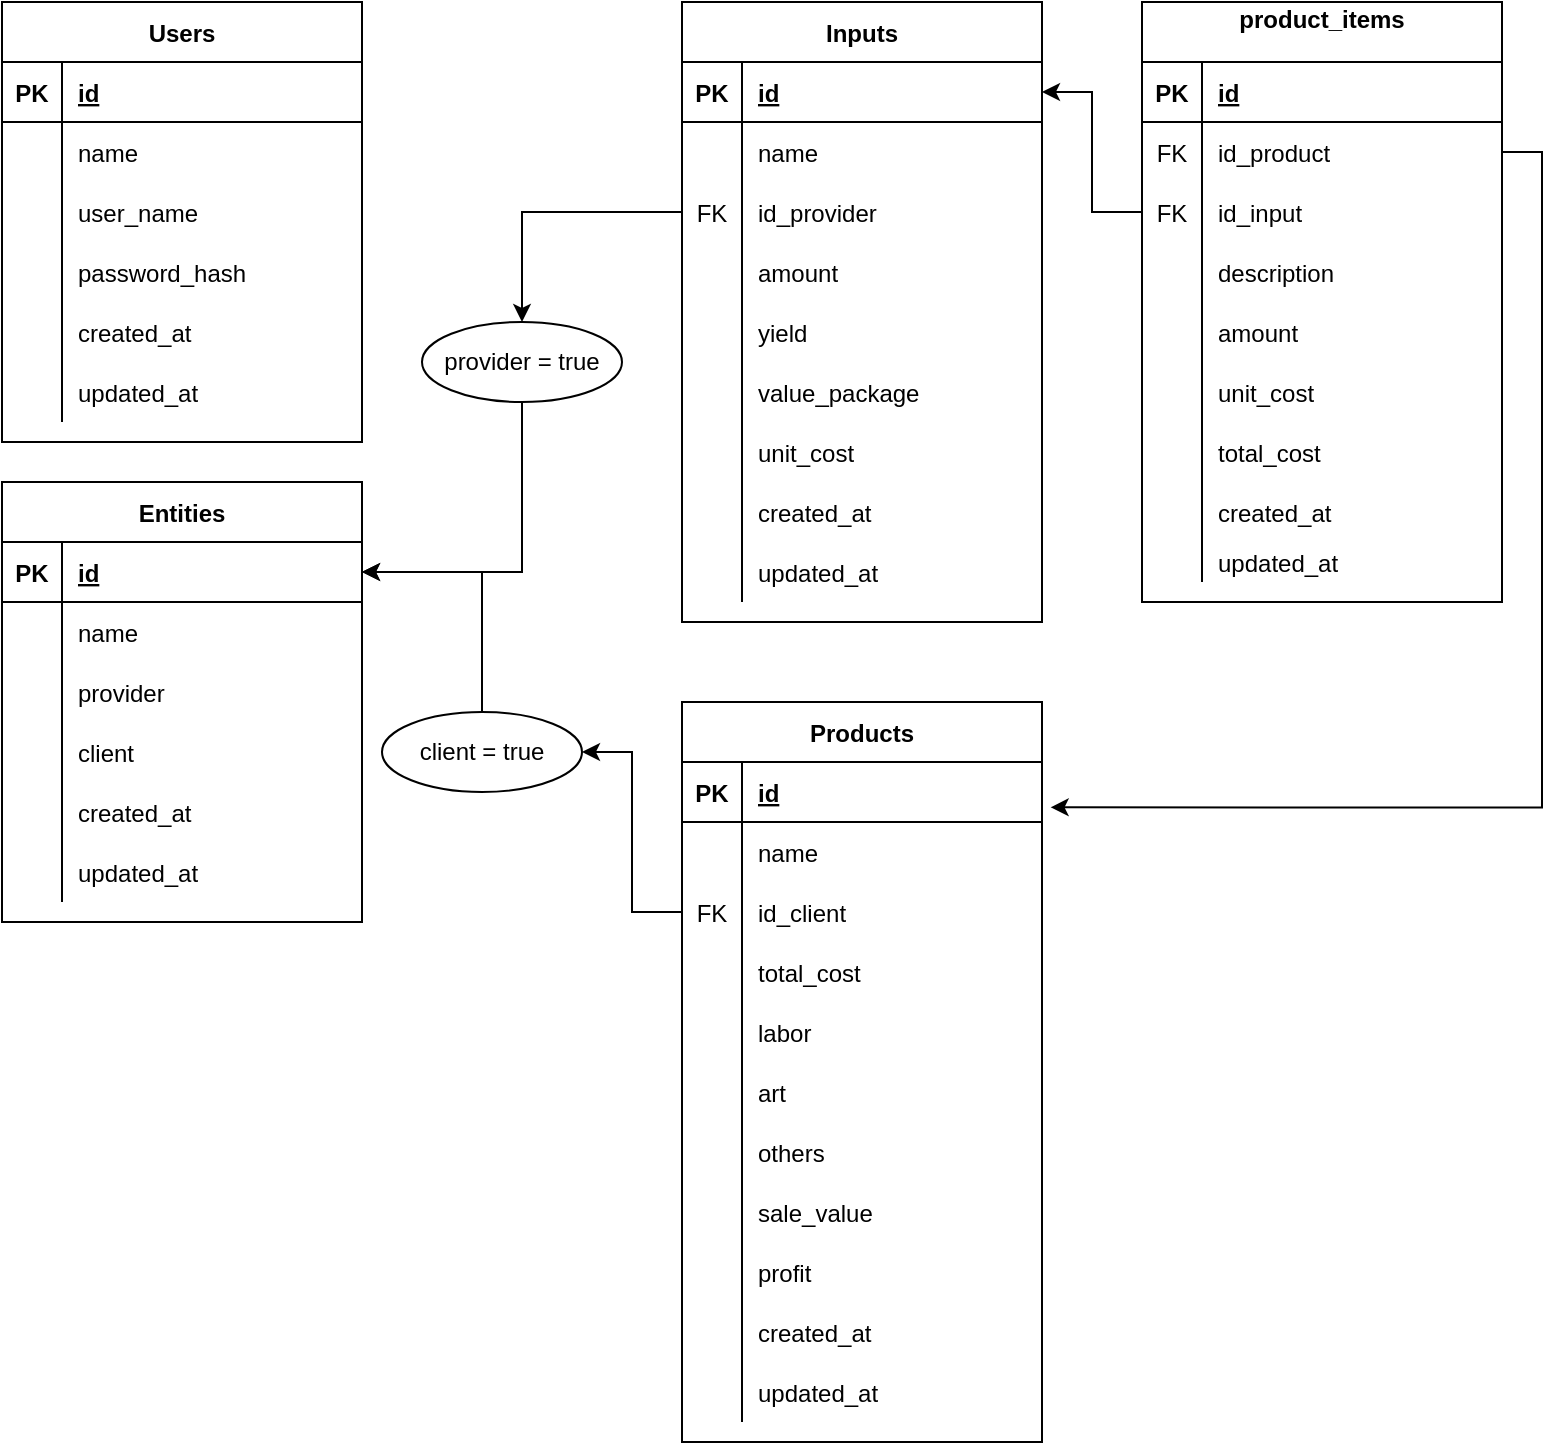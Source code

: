 <mxfile version="14.9.6" type="device"><diagram id="hpQ078fgRvKuASihA3g7" name="Página-1"><mxGraphModel dx="553" dy="489" grid="1" gridSize="10" guides="1" tooltips="1" connect="1" arrows="1" fold="1" page="1" pageScale="1" pageWidth="827" pageHeight="1169" math="0" shadow="0"><root><mxCell id="0"/><mxCell id="1" parent="0"/><mxCell id="ze2Bth4DzF_2WYnT5wn8-9" value="Users" style="shape=table;startSize=30;container=1;collapsible=1;childLayout=tableLayout;fixedRows=1;rowLines=0;fontStyle=1;align=center;resizeLast=1;" vertex="1" parent="1"><mxGeometry x="20" y="20" width="180" height="220" as="geometry"/></mxCell><mxCell id="ze2Bth4DzF_2WYnT5wn8-10" value="" style="shape=partialRectangle;collapsible=0;dropTarget=0;pointerEvents=0;fillColor=none;top=0;left=0;bottom=1;right=0;points=[[0,0.5],[1,0.5]];portConstraint=eastwest;" vertex="1" parent="ze2Bth4DzF_2WYnT5wn8-9"><mxGeometry y="30" width="180" height="30" as="geometry"/></mxCell><mxCell id="ze2Bth4DzF_2WYnT5wn8-11" value="PK" style="shape=partialRectangle;connectable=0;fillColor=none;top=0;left=0;bottom=0;right=0;fontStyle=1;overflow=hidden;" vertex="1" parent="ze2Bth4DzF_2WYnT5wn8-10"><mxGeometry width="30" height="30" as="geometry"/></mxCell><mxCell id="ze2Bth4DzF_2WYnT5wn8-12" value="id" style="shape=partialRectangle;connectable=0;fillColor=none;top=0;left=0;bottom=0;right=0;align=left;spacingLeft=6;fontStyle=5;overflow=hidden;" vertex="1" parent="ze2Bth4DzF_2WYnT5wn8-10"><mxGeometry x="30" width="150" height="30" as="geometry"/></mxCell><mxCell id="ze2Bth4DzF_2WYnT5wn8-13" value="" style="shape=partialRectangle;collapsible=0;dropTarget=0;pointerEvents=0;fillColor=none;top=0;left=0;bottom=0;right=0;points=[[0,0.5],[1,0.5]];portConstraint=eastwest;" vertex="1" parent="ze2Bth4DzF_2WYnT5wn8-9"><mxGeometry y="60" width="180" height="30" as="geometry"/></mxCell><mxCell id="ze2Bth4DzF_2WYnT5wn8-14" value="" style="shape=partialRectangle;connectable=0;fillColor=none;top=0;left=0;bottom=0;right=0;editable=1;overflow=hidden;" vertex="1" parent="ze2Bth4DzF_2WYnT5wn8-13"><mxGeometry width="30" height="30" as="geometry"/></mxCell><mxCell id="ze2Bth4DzF_2WYnT5wn8-15" value="name" style="shape=partialRectangle;connectable=0;fillColor=none;top=0;left=0;bottom=0;right=0;align=left;spacingLeft=6;overflow=hidden;" vertex="1" parent="ze2Bth4DzF_2WYnT5wn8-13"><mxGeometry x="30" width="150" height="30" as="geometry"/></mxCell><mxCell id="ze2Bth4DzF_2WYnT5wn8-16" value="" style="shape=partialRectangle;collapsible=0;dropTarget=0;pointerEvents=0;fillColor=none;top=0;left=0;bottom=0;right=0;points=[[0,0.5],[1,0.5]];portConstraint=eastwest;" vertex="1" parent="ze2Bth4DzF_2WYnT5wn8-9"><mxGeometry y="90" width="180" height="30" as="geometry"/></mxCell><mxCell id="ze2Bth4DzF_2WYnT5wn8-17" value="" style="shape=partialRectangle;connectable=0;fillColor=none;top=0;left=0;bottom=0;right=0;editable=1;overflow=hidden;" vertex="1" parent="ze2Bth4DzF_2WYnT5wn8-16"><mxGeometry width="30" height="30" as="geometry"/></mxCell><mxCell id="ze2Bth4DzF_2WYnT5wn8-18" value="user_name" style="shape=partialRectangle;connectable=0;fillColor=none;top=0;left=0;bottom=0;right=0;align=left;spacingLeft=6;overflow=hidden;" vertex="1" parent="ze2Bth4DzF_2WYnT5wn8-16"><mxGeometry x="30" width="150" height="30" as="geometry"/></mxCell><mxCell id="ze2Bth4DzF_2WYnT5wn8-19" value="" style="shape=partialRectangle;collapsible=0;dropTarget=0;pointerEvents=0;fillColor=none;top=0;left=0;bottom=0;right=0;points=[[0,0.5],[1,0.5]];portConstraint=eastwest;" vertex="1" parent="ze2Bth4DzF_2WYnT5wn8-9"><mxGeometry y="120" width="180" height="30" as="geometry"/></mxCell><mxCell id="ze2Bth4DzF_2WYnT5wn8-20" value="" style="shape=partialRectangle;connectable=0;fillColor=none;top=0;left=0;bottom=0;right=0;editable=1;overflow=hidden;" vertex="1" parent="ze2Bth4DzF_2WYnT5wn8-19"><mxGeometry width="30" height="30" as="geometry"/></mxCell><mxCell id="ze2Bth4DzF_2WYnT5wn8-21" value="password_hash" style="shape=partialRectangle;connectable=0;fillColor=none;top=0;left=0;bottom=0;right=0;align=left;spacingLeft=6;overflow=hidden;" vertex="1" parent="ze2Bth4DzF_2WYnT5wn8-19"><mxGeometry x="30" width="150" height="30" as="geometry"/></mxCell><mxCell id="ze2Bth4DzF_2WYnT5wn8-22" value="" style="shape=partialRectangle;collapsible=0;dropTarget=0;pointerEvents=0;fillColor=none;top=0;left=0;bottom=0;right=0;points=[[0,0.5],[1,0.5]];portConstraint=eastwest;" vertex="1" parent="ze2Bth4DzF_2WYnT5wn8-9"><mxGeometry y="150" width="180" height="30" as="geometry"/></mxCell><mxCell id="ze2Bth4DzF_2WYnT5wn8-23" value="" style="shape=partialRectangle;connectable=0;fillColor=none;top=0;left=0;bottom=0;right=0;editable=1;overflow=hidden;" vertex="1" parent="ze2Bth4DzF_2WYnT5wn8-22"><mxGeometry width="30" height="30" as="geometry"/></mxCell><mxCell id="ze2Bth4DzF_2WYnT5wn8-24" value="created_at" style="shape=partialRectangle;connectable=0;fillColor=none;top=0;left=0;bottom=0;right=0;align=left;spacingLeft=6;overflow=hidden;" vertex="1" parent="ze2Bth4DzF_2WYnT5wn8-22"><mxGeometry x="30" width="150" height="30" as="geometry"/></mxCell><mxCell id="ze2Bth4DzF_2WYnT5wn8-181" value="" style="shape=partialRectangle;collapsible=0;dropTarget=0;pointerEvents=0;fillColor=none;top=0;left=0;bottom=0;right=0;points=[[0,0.5],[1,0.5]];portConstraint=eastwest;" vertex="1" parent="ze2Bth4DzF_2WYnT5wn8-9"><mxGeometry y="180" width="180" height="30" as="geometry"/></mxCell><mxCell id="ze2Bth4DzF_2WYnT5wn8-182" value="" style="shape=partialRectangle;connectable=0;fillColor=none;top=0;left=0;bottom=0;right=0;editable=1;overflow=hidden;" vertex="1" parent="ze2Bth4DzF_2WYnT5wn8-181"><mxGeometry width="30" height="30" as="geometry"/></mxCell><mxCell id="ze2Bth4DzF_2WYnT5wn8-183" value="updated_at" style="shape=partialRectangle;connectable=0;fillColor=none;top=0;left=0;bottom=0;right=0;align=left;spacingLeft=6;overflow=hidden;" vertex="1" parent="ze2Bth4DzF_2WYnT5wn8-181"><mxGeometry x="30" width="150" height="30" as="geometry"/></mxCell><mxCell id="ze2Bth4DzF_2WYnT5wn8-38" value="Inputs" style="shape=table;startSize=30;container=1;collapsible=1;childLayout=tableLayout;fixedRows=1;rowLines=0;fontStyle=1;align=center;resizeLast=1;" vertex="1" parent="1"><mxGeometry x="360" y="20" width="180" height="310" as="geometry"/></mxCell><mxCell id="ze2Bth4DzF_2WYnT5wn8-39" value="" style="shape=partialRectangle;collapsible=0;dropTarget=0;pointerEvents=0;fillColor=none;top=0;left=0;bottom=1;right=0;points=[[0,0.5],[1,0.5]];portConstraint=eastwest;" vertex="1" parent="ze2Bth4DzF_2WYnT5wn8-38"><mxGeometry y="30" width="180" height="30" as="geometry"/></mxCell><mxCell id="ze2Bth4DzF_2WYnT5wn8-40" value="PK" style="shape=partialRectangle;connectable=0;fillColor=none;top=0;left=0;bottom=0;right=0;fontStyle=1;overflow=hidden;" vertex="1" parent="ze2Bth4DzF_2WYnT5wn8-39"><mxGeometry width="30" height="30" as="geometry"/></mxCell><mxCell id="ze2Bth4DzF_2WYnT5wn8-41" value="id" style="shape=partialRectangle;connectable=0;fillColor=none;top=0;left=0;bottom=0;right=0;align=left;spacingLeft=6;fontStyle=5;overflow=hidden;" vertex="1" parent="ze2Bth4DzF_2WYnT5wn8-39"><mxGeometry x="30" width="150" height="30" as="geometry"/></mxCell><mxCell id="ze2Bth4DzF_2WYnT5wn8-42" value="" style="shape=partialRectangle;collapsible=0;dropTarget=0;pointerEvents=0;fillColor=none;top=0;left=0;bottom=0;right=0;points=[[0,0.5],[1,0.5]];portConstraint=eastwest;" vertex="1" parent="ze2Bth4DzF_2WYnT5wn8-38"><mxGeometry y="60" width="180" height="30" as="geometry"/></mxCell><mxCell id="ze2Bth4DzF_2WYnT5wn8-43" value="" style="shape=partialRectangle;connectable=0;fillColor=none;top=0;left=0;bottom=0;right=0;editable=1;overflow=hidden;" vertex="1" parent="ze2Bth4DzF_2WYnT5wn8-42"><mxGeometry width="30" height="30" as="geometry"/></mxCell><mxCell id="ze2Bth4DzF_2WYnT5wn8-44" value="name" style="shape=partialRectangle;connectable=0;fillColor=none;top=0;left=0;bottom=0;right=0;align=left;spacingLeft=6;overflow=hidden;" vertex="1" parent="ze2Bth4DzF_2WYnT5wn8-42"><mxGeometry x="30" width="150" height="30" as="geometry"/></mxCell><mxCell id="ze2Bth4DzF_2WYnT5wn8-45" value="" style="shape=partialRectangle;collapsible=0;dropTarget=0;pointerEvents=0;fillColor=none;top=0;left=0;bottom=0;right=0;points=[[0,0.5],[1,0.5]];portConstraint=eastwest;" vertex="1" parent="ze2Bth4DzF_2WYnT5wn8-38"><mxGeometry y="90" width="180" height="30" as="geometry"/></mxCell><mxCell id="ze2Bth4DzF_2WYnT5wn8-46" value="FK" style="shape=partialRectangle;connectable=0;fillColor=none;top=0;left=0;bottom=0;right=0;editable=1;overflow=hidden;" vertex="1" parent="ze2Bth4DzF_2WYnT5wn8-45"><mxGeometry width="30" height="30" as="geometry"/></mxCell><mxCell id="ze2Bth4DzF_2WYnT5wn8-47" value="id_provider" style="shape=partialRectangle;connectable=0;fillColor=none;top=0;left=0;bottom=0;right=0;align=left;spacingLeft=6;overflow=hidden;" vertex="1" parent="ze2Bth4DzF_2WYnT5wn8-45"><mxGeometry x="30" width="150" height="30" as="geometry"/></mxCell><mxCell id="ze2Bth4DzF_2WYnT5wn8-48" value="" style="shape=partialRectangle;collapsible=0;dropTarget=0;pointerEvents=0;fillColor=none;top=0;left=0;bottom=0;right=0;points=[[0,0.5],[1,0.5]];portConstraint=eastwest;" vertex="1" parent="ze2Bth4DzF_2WYnT5wn8-38"><mxGeometry y="120" width="180" height="30" as="geometry"/></mxCell><mxCell id="ze2Bth4DzF_2WYnT5wn8-49" value="" style="shape=partialRectangle;connectable=0;fillColor=none;top=0;left=0;bottom=0;right=0;editable=1;overflow=hidden;" vertex="1" parent="ze2Bth4DzF_2WYnT5wn8-48"><mxGeometry width="30" height="30" as="geometry"/></mxCell><mxCell id="ze2Bth4DzF_2WYnT5wn8-50" value="amount" style="shape=partialRectangle;connectable=0;fillColor=none;top=0;left=0;bottom=0;right=0;align=left;spacingLeft=6;overflow=hidden;" vertex="1" parent="ze2Bth4DzF_2WYnT5wn8-48"><mxGeometry x="30" width="150" height="30" as="geometry"/></mxCell><mxCell id="ze2Bth4DzF_2WYnT5wn8-78" value="" style="shape=partialRectangle;collapsible=0;dropTarget=0;pointerEvents=0;fillColor=none;top=0;left=0;bottom=0;right=0;points=[[0,0.5],[1,0.5]];portConstraint=eastwest;" vertex="1" parent="ze2Bth4DzF_2WYnT5wn8-38"><mxGeometry y="150" width="180" height="30" as="geometry"/></mxCell><mxCell id="ze2Bth4DzF_2WYnT5wn8-79" value="" style="shape=partialRectangle;connectable=0;fillColor=none;top=0;left=0;bottom=0;right=0;editable=1;overflow=hidden;" vertex="1" parent="ze2Bth4DzF_2WYnT5wn8-78"><mxGeometry width="30" height="30" as="geometry"/></mxCell><mxCell id="ze2Bth4DzF_2WYnT5wn8-80" value="yield" style="shape=partialRectangle;connectable=0;fillColor=none;top=0;left=0;bottom=0;right=0;align=left;spacingLeft=6;overflow=hidden;" vertex="1" parent="ze2Bth4DzF_2WYnT5wn8-78"><mxGeometry x="30" width="150" height="30" as="geometry"/></mxCell><mxCell id="ze2Bth4DzF_2WYnT5wn8-81" value="" style="shape=partialRectangle;collapsible=0;dropTarget=0;pointerEvents=0;fillColor=none;top=0;left=0;bottom=0;right=0;points=[[0,0.5],[1,0.5]];portConstraint=eastwest;" vertex="1" parent="ze2Bth4DzF_2WYnT5wn8-38"><mxGeometry y="180" width="180" height="30" as="geometry"/></mxCell><mxCell id="ze2Bth4DzF_2WYnT5wn8-82" value="" style="shape=partialRectangle;connectable=0;fillColor=none;top=0;left=0;bottom=0;right=0;editable=1;overflow=hidden;" vertex="1" parent="ze2Bth4DzF_2WYnT5wn8-81"><mxGeometry width="30" height="30" as="geometry"/></mxCell><mxCell id="ze2Bth4DzF_2WYnT5wn8-83" value="value_package" style="shape=partialRectangle;connectable=0;fillColor=none;top=0;left=0;bottom=0;right=0;align=left;spacingLeft=6;overflow=hidden;" vertex="1" parent="ze2Bth4DzF_2WYnT5wn8-81"><mxGeometry x="30" width="150" height="30" as="geometry"/></mxCell><mxCell id="ze2Bth4DzF_2WYnT5wn8-84" value="" style="shape=partialRectangle;collapsible=0;dropTarget=0;pointerEvents=0;fillColor=none;top=0;left=0;bottom=0;right=0;points=[[0,0.5],[1,0.5]];portConstraint=eastwest;" vertex="1" parent="ze2Bth4DzF_2WYnT5wn8-38"><mxGeometry y="210" width="180" height="30" as="geometry"/></mxCell><mxCell id="ze2Bth4DzF_2WYnT5wn8-85" value="" style="shape=partialRectangle;connectable=0;fillColor=none;top=0;left=0;bottom=0;right=0;editable=1;overflow=hidden;" vertex="1" parent="ze2Bth4DzF_2WYnT5wn8-84"><mxGeometry width="30" height="30" as="geometry"/></mxCell><mxCell id="ze2Bth4DzF_2WYnT5wn8-86" value="unit_cost" style="shape=partialRectangle;connectable=0;fillColor=none;top=0;left=0;bottom=0;right=0;align=left;spacingLeft=6;overflow=hidden;" vertex="1" parent="ze2Bth4DzF_2WYnT5wn8-84"><mxGeometry x="30" width="150" height="30" as="geometry"/></mxCell><mxCell id="ze2Bth4DzF_2WYnT5wn8-151" value="" style="shape=partialRectangle;collapsible=0;dropTarget=0;pointerEvents=0;fillColor=none;top=0;left=0;bottom=0;right=0;points=[[0,0.5],[1,0.5]];portConstraint=eastwest;" vertex="1" parent="ze2Bth4DzF_2WYnT5wn8-38"><mxGeometry y="240" width="180" height="30" as="geometry"/></mxCell><mxCell id="ze2Bth4DzF_2WYnT5wn8-152" value="" style="shape=partialRectangle;connectable=0;fillColor=none;top=0;left=0;bottom=0;right=0;editable=1;overflow=hidden;" vertex="1" parent="ze2Bth4DzF_2WYnT5wn8-151"><mxGeometry width="30" height="30" as="geometry"/></mxCell><mxCell id="ze2Bth4DzF_2WYnT5wn8-153" value="created_at" style="shape=partialRectangle;connectable=0;fillColor=none;top=0;left=0;bottom=0;right=0;align=left;spacingLeft=6;overflow=hidden;" vertex="1" parent="ze2Bth4DzF_2WYnT5wn8-151"><mxGeometry x="30" width="150" height="30" as="geometry"/></mxCell><mxCell id="ze2Bth4DzF_2WYnT5wn8-160" value="" style="shape=partialRectangle;collapsible=0;dropTarget=0;pointerEvents=0;fillColor=none;top=0;left=0;bottom=0;right=0;points=[[0,0.5],[1,0.5]];portConstraint=eastwest;" vertex="1" parent="ze2Bth4DzF_2WYnT5wn8-38"><mxGeometry y="270" width="180" height="30" as="geometry"/></mxCell><mxCell id="ze2Bth4DzF_2WYnT5wn8-161" value="&#10;&#10;&lt;span style=&quot;color: rgb(0, 0, 0); font-family: helvetica; font-size: 12px; font-style: normal; font-weight: 400; letter-spacing: normal; text-align: left; text-indent: 0px; text-transform: none; word-spacing: 0px; background-color: rgb(248, 249, 250); display: inline; float: none;&quot;&gt;updated_at&lt;/span&gt;&#10;&#10;" style="shape=partialRectangle;connectable=0;fillColor=none;top=0;left=0;bottom=0;right=0;editable=1;overflow=hidden;" vertex="1" parent="ze2Bth4DzF_2WYnT5wn8-160"><mxGeometry width="30" height="30" as="geometry"/></mxCell><mxCell id="ze2Bth4DzF_2WYnT5wn8-162" value="updated_at" style="shape=partialRectangle;connectable=0;fillColor=none;top=0;left=0;bottom=0;right=0;align=left;spacingLeft=6;overflow=hidden;" vertex="1" parent="ze2Bth4DzF_2WYnT5wn8-160"><mxGeometry x="30" width="150" height="30" as="geometry"/></mxCell><mxCell id="ze2Bth4DzF_2WYnT5wn8-64" value="Entities" style="shape=table;startSize=30;container=1;collapsible=1;childLayout=tableLayout;fixedRows=1;rowLines=0;fontStyle=1;align=center;resizeLast=1;" vertex="1" parent="1"><mxGeometry x="20" y="260" width="180" height="220" as="geometry"/></mxCell><mxCell id="ze2Bth4DzF_2WYnT5wn8-65" value="" style="shape=partialRectangle;collapsible=0;dropTarget=0;pointerEvents=0;fillColor=none;top=0;left=0;bottom=1;right=0;points=[[0,0.5],[1,0.5]];portConstraint=eastwest;" vertex="1" parent="ze2Bth4DzF_2WYnT5wn8-64"><mxGeometry y="30" width="180" height="30" as="geometry"/></mxCell><mxCell id="ze2Bth4DzF_2WYnT5wn8-66" value="PK" style="shape=partialRectangle;connectable=0;fillColor=none;top=0;left=0;bottom=0;right=0;fontStyle=1;overflow=hidden;" vertex="1" parent="ze2Bth4DzF_2WYnT5wn8-65"><mxGeometry width="30" height="30" as="geometry"/></mxCell><mxCell id="ze2Bth4DzF_2WYnT5wn8-67" value="id" style="shape=partialRectangle;connectable=0;fillColor=none;top=0;left=0;bottom=0;right=0;align=left;spacingLeft=6;fontStyle=5;overflow=hidden;" vertex="1" parent="ze2Bth4DzF_2WYnT5wn8-65"><mxGeometry x="30" width="150" height="30" as="geometry"/></mxCell><mxCell id="ze2Bth4DzF_2WYnT5wn8-68" value="" style="shape=partialRectangle;collapsible=0;dropTarget=0;pointerEvents=0;fillColor=none;top=0;left=0;bottom=0;right=0;points=[[0,0.5],[1,0.5]];portConstraint=eastwest;" vertex="1" parent="ze2Bth4DzF_2WYnT5wn8-64"><mxGeometry y="60" width="180" height="30" as="geometry"/></mxCell><mxCell id="ze2Bth4DzF_2WYnT5wn8-69" value="" style="shape=partialRectangle;connectable=0;fillColor=none;top=0;left=0;bottom=0;right=0;editable=1;overflow=hidden;" vertex="1" parent="ze2Bth4DzF_2WYnT5wn8-68"><mxGeometry width="30" height="30" as="geometry"/></mxCell><mxCell id="ze2Bth4DzF_2WYnT5wn8-70" value="name" style="shape=partialRectangle;connectable=0;fillColor=none;top=0;left=0;bottom=0;right=0;align=left;spacingLeft=6;overflow=hidden;" vertex="1" parent="ze2Bth4DzF_2WYnT5wn8-68"><mxGeometry x="30" width="150" height="30" as="geometry"/></mxCell><mxCell id="ze2Bth4DzF_2WYnT5wn8-71" value="" style="shape=partialRectangle;collapsible=0;dropTarget=0;pointerEvents=0;fillColor=none;top=0;left=0;bottom=0;right=0;points=[[0,0.5],[1,0.5]];portConstraint=eastwest;" vertex="1" parent="ze2Bth4DzF_2WYnT5wn8-64"><mxGeometry y="90" width="180" height="30" as="geometry"/></mxCell><mxCell id="ze2Bth4DzF_2WYnT5wn8-72" value="" style="shape=partialRectangle;connectable=0;fillColor=none;top=0;left=0;bottom=0;right=0;editable=1;overflow=hidden;" vertex="1" parent="ze2Bth4DzF_2WYnT5wn8-71"><mxGeometry width="30" height="30" as="geometry"/></mxCell><mxCell id="ze2Bth4DzF_2WYnT5wn8-73" value="provider" style="shape=partialRectangle;connectable=0;fillColor=none;top=0;left=0;bottom=0;right=0;align=left;spacingLeft=6;overflow=hidden;" vertex="1" parent="ze2Bth4DzF_2WYnT5wn8-71"><mxGeometry x="30" width="150" height="30" as="geometry"/></mxCell><mxCell id="ze2Bth4DzF_2WYnT5wn8-74" value="" style="shape=partialRectangle;collapsible=0;dropTarget=0;pointerEvents=0;fillColor=none;top=0;left=0;bottom=0;right=0;points=[[0,0.5],[1,0.5]];portConstraint=eastwest;" vertex="1" parent="ze2Bth4DzF_2WYnT5wn8-64"><mxGeometry y="120" width="180" height="30" as="geometry"/></mxCell><mxCell id="ze2Bth4DzF_2WYnT5wn8-75" value="" style="shape=partialRectangle;connectable=0;fillColor=none;top=0;left=0;bottom=0;right=0;editable=1;overflow=hidden;" vertex="1" parent="ze2Bth4DzF_2WYnT5wn8-74"><mxGeometry width="30" height="30" as="geometry"/></mxCell><mxCell id="ze2Bth4DzF_2WYnT5wn8-76" value="client" style="shape=partialRectangle;connectable=0;fillColor=none;top=0;left=0;bottom=0;right=0;align=left;spacingLeft=6;overflow=hidden;" vertex="1" parent="ze2Bth4DzF_2WYnT5wn8-74"><mxGeometry x="30" width="150" height="30" as="geometry"/></mxCell><mxCell id="ze2Bth4DzF_2WYnT5wn8-145" value="" style="shape=partialRectangle;collapsible=0;dropTarget=0;pointerEvents=0;fillColor=none;top=0;left=0;bottom=0;right=0;points=[[0,0.5],[1,0.5]];portConstraint=eastwest;" vertex="1" parent="ze2Bth4DzF_2WYnT5wn8-64"><mxGeometry y="150" width="180" height="30" as="geometry"/></mxCell><mxCell id="ze2Bth4DzF_2WYnT5wn8-146" value="" style="shape=partialRectangle;connectable=0;fillColor=none;top=0;left=0;bottom=0;right=0;editable=1;overflow=hidden;" vertex="1" parent="ze2Bth4DzF_2WYnT5wn8-145"><mxGeometry width="30" height="30" as="geometry"/></mxCell><mxCell id="ze2Bth4DzF_2WYnT5wn8-147" value="created_at" style="shape=partialRectangle;connectable=0;fillColor=none;top=0;left=0;bottom=0;right=0;align=left;spacingLeft=6;overflow=hidden;" vertex="1" parent="ze2Bth4DzF_2WYnT5wn8-145"><mxGeometry x="30" width="150" height="30" as="geometry"/></mxCell><mxCell id="ze2Bth4DzF_2WYnT5wn8-148" value="" style="shape=partialRectangle;collapsible=0;dropTarget=0;pointerEvents=0;fillColor=none;top=0;left=0;bottom=0;right=0;points=[[0,0.5],[1,0.5]];portConstraint=eastwest;" vertex="1" parent="ze2Bth4DzF_2WYnT5wn8-64"><mxGeometry y="180" width="180" height="30" as="geometry"/></mxCell><mxCell id="ze2Bth4DzF_2WYnT5wn8-149" value="" style="shape=partialRectangle;connectable=0;fillColor=none;top=0;left=0;bottom=0;right=0;editable=1;overflow=hidden;" vertex="1" parent="ze2Bth4DzF_2WYnT5wn8-148"><mxGeometry width="30" height="30" as="geometry"/></mxCell><mxCell id="ze2Bth4DzF_2WYnT5wn8-150" value="updated_at" style="shape=partialRectangle;connectable=0;fillColor=none;top=0;left=0;bottom=0;right=0;align=left;spacingLeft=6;overflow=hidden;" vertex="1" parent="ze2Bth4DzF_2WYnT5wn8-148"><mxGeometry x="30" width="150" height="30" as="geometry"/></mxCell><mxCell id="ze2Bth4DzF_2WYnT5wn8-87" value="Products" style="shape=table;startSize=30;container=1;collapsible=1;childLayout=tableLayout;fixedRows=1;rowLines=0;fontStyle=1;align=center;resizeLast=1;" vertex="1" parent="1"><mxGeometry x="360" y="370" width="180" height="370" as="geometry"/></mxCell><mxCell id="ze2Bth4DzF_2WYnT5wn8-88" value="" style="shape=partialRectangle;collapsible=0;dropTarget=0;pointerEvents=0;fillColor=none;top=0;left=0;bottom=1;right=0;points=[[0,0.5],[1,0.5]];portConstraint=eastwest;" vertex="1" parent="ze2Bth4DzF_2WYnT5wn8-87"><mxGeometry y="30" width="180" height="30" as="geometry"/></mxCell><mxCell id="ze2Bth4DzF_2WYnT5wn8-89" value="PK" style="shape=partialRectangle;connectable=0;fillColor=none;top=0;left=0;bottom=0;right=0;fontStyle=1;overflow=hidden;" vertex="1" parent="ze2Bth4DzF_2WYnT5wn8-88"><mxGeometry width="30" height="30" as="geometry"/></mxCell><mxCell id="ze2Bth4DzF_2WYnT5wn8-90" value="id" style="shape=partialRectangle;connectable=0;fillColor=none;top=0;left=0;bottom=0;right=0;align=left;spacingLeft=6;fontStyle=5;overflow=hidden;" vertex="1" parent="ze2Bth4DzF_2WYnT5wn8-88"><mxGeometry x="30" width="150" height="30" as="geometry"/></mxCell><mxCell id="ze2Bth4DzF_2WYnT5wn8-91" value="" style="shape=partialRectangle;collapsible=0;dropTarget=0;pointerEvents=0;fillColor=none;top=0;left=0;bottom=0;right=0;points=[[0,0.5],[1,0.5]];portConstraint=eastwest;" vertex="1" parent="ze2Bth4DzF_2WYnT5wn8-87"><mxGeometry y="60" width="180" height="30" as="geometry"/></mxCell><mxCell id="ze2Bth4DzF_2WYnT5wn8-92" value="" style="shape=partialRectangle;connectable=0;fillColor=none;top=0;left=0;bottom=0;right=0;editable=1;overflow=hidden;" vertex="1" parent="ze2Bth4DzF_2WYnT5wn8-91"><mxGeometry width="30" height="30" as="geometry"/></mxCell><mxCell id="ze2Bth4DzF_2WYnT5wn8-93" value="name" style="shape=partialRectangle;connectable=0;fillColor=none;top=0;left=0;bottom=0;right=0;align=left;spacingLeft=6;overflow=hidden;" vertex="1" parent="ze2Bth4DzF_2WYnT5wn8-91"><mxGeometry x="30" width="150" height="30" as="geometry"/></mxCell><mxCell id="ze2Bth4DzF_2WYnT5wn8-94" value="" style="shape=partialRectangle;collapsible=0;dropTarget=0;pointerEvents=0;fillColor=none;top=0;left=0;bottom=0;right=0;points=[[0,0.5],[1,0.5]];portConstraint=eastwest;" vertex="1" parent="ze2Bth4DzF_2WYnT5wn8-87"><mxGeometry y="90" width="180" height="30" as="geometry"/></mxCell><mxCell id="ze2Bth4DzF_2WYnT5wn8-95" value="FK" style="shape=partialRectangle;connectable=0;fillColor=none;top=0;left=0;bottom=0;right=0;editable=1;overflow=hidden;" vertex="1" parent="ze2Bth4DzF_2WYnT5wn8-94"><mxGeometry width="30" height="30" as="geometry"/></mxCell><mxCell id="ze2Bth4DzF_2WYnT5wn8-96" value="id_client" style="shape=partialRectangle;connectable=0;fillColor=none;top=0;left=0;bottom=0;right=0;align=left;spacingLeft=6;overflow=hidden;" vertex="1" parent="ze2Bth4DzF_2WYnT5wn8-94"><mxGeometry x="30" width="150" height="30" as="geometry"/></mxCell><mxCell id="ze2Bth4DzF_2WYnT5wn8-97" value="" style="shape=partialRectangle;collapsible=0;dropTarget=0;pointerEvents=0;fillColor=none;top=0;left=0;bottom=0;right=0;points=[[0,0.5],[1,0.5]];portConstraint=eastwest;" vertex="1" parent="ze2Bth4DzF_2WYnT5wn8-87"><mxGeometry y="120" width="180" height="30" as="geometry"/></mxCell><mxCell id="ze2Bth4DzF_2WYnT5wn8-98" value="" style="shape=partialRectangle;connectable=0;fillColor=none;top=0;left=0;bottom=0;right=0;editable=1;overflow=hidden;" vertex="1" parent="ze2Bth4DzF_2WYnT5wn8-97"><mxGeometry width="30" height="30" as="geometry"/></mxCell><mxCell id="ze2Bth4DzF_2WYnT5wn8-99" value="total_cost" style="shape=partialRectangle;connectable=0;fillColor=none;top=0;left=0;bottom=0;right=0;align=left;spacingLeft=6;overflow=hidden;" vertex="1" parent="ze2Bth4DzF_2WYnT5wn8-97"><mxGeometry x="30" width="150" height="30" as="geometry"/></mxCell><mxCell id="ze2Bth4DzF_2WYnT5wn8-103" value="" style="shape=partialRectangle;collapsible=0;dropTarget=0;pointerEvents=0;fillColor=none;top=0;left=0;bottom=0;right=0;points=[[0,0.5],[1,0.5]];portConstraint=eastwest;" vertex="1" parent="ze2Bth4DzF_2WYnT5wn8-87"><mxGeometry y="150" width="180" height="30" as="geometry"/></mxCell><mxCell id="ze2Bth4DzF_2WYnT5wn8-104" value="" style="shape=partialRectangle;connectable=0;fillColor=none;top=0;left=0;bottom=0;right=0;editable=1;overflow=hidden;" vertex="1" parent="ze2Bth4DzF_2WYnT5wn8-103"><mxGeometry width="30" height="30" as="geometry"/></mxCell><mxCell id="ze2Bth4DzF_2WYnT5wn8-105" value="labor" style="shape=partialRectangle;connectable=0;fillColor=none;top=0;left=0;bottom=0;right=0;align=left;spacingLeft=6;overflow=hidden;" vertex="1" parent="ze2Bth4DzF_2WYnT5wn8-103"><mxGeometry x="30" width="150" height="30" as="geometry"/></mxCell><mxCell id="ze2Bth4DzF_2WYnT5wn8-126" value="" style="shape=partialRectangle;collapsible=0;dropTarget=0;pointerEvents=0;fillColor=none;top=0;left=0;bottom=0;right=0;points=[[0,0.5],[1,0.5]];portConstraint=eastwest;" vertex="1" parent="ze2Bth4DzF_2WYnT5wn8-87"><mxGeometry y="180" width="180" height="30" as="geometry"/></mxCell><mxCell id="ze2Bth4DzF_2WYnT5wn8-127" value="" style="shape=partialRectangle;connectable=0;fillColor=none;top=0;left=0;bottom=0;right=0;editable=1;overflow=hidden;" vertex="1" parent="ze2Bth4DzF_2WYnT5wn8-126"><mxGeometry width="30" height="30" as="geometry"/></mxCell><mxCell id="ze2Bth4DzF_2WYnT5wn8-128" value="art" style="shape=partialRectangle;connectable=0;fillColor=none;top=0;left=0;bottom=0;right=0;align=left;spacingLeft=6;overflow=hidden;" vertex="1" parent="ze2Bth4DzF_2WYnT5wn8-126"><mxGeometry x="30" width="150" height="30" as="geometry"/></mxCell><mxCell id="ze2Bth4DzF_2WYnT5wn8-129" value="" style="shape=partialRectangle;collapsible=0;dropTarget=0;pointerEvents=0;fillColor=none;top=0;left=0;bottom=0;right=0;points=[[0,0.5],[1,0.5]];portConstraint=eastwest;" vertex="1" parent="ze2Bth4DzF_2WYnT5wn8-87"><mxGeometry y="210" width="180" height="30" as="geometry"/></mxCell><mxCell id="ze2Bth4DzF_2WYnT5wn8-130" value="" style="shape=partialRectangle;connectable=0;fillColor=none;top=0;left=0;bottom=0;right=0;editable=1;overflow=hidden;" vertex="1" parent="ze2Bth4DzF_2WYnT5wn8-129"><mxGeometry width="30" height="30" as="geometry"/></mxCell><mxCell id="ze2Bth4DzF_2WYnT5wn8-131" value="others" style="shape=partialRectangle;connectable=0;fillColor=none;top=0;left=0;bottom=0;right=0;align=left;spacingLeft=6;overflow=hidden;" vertex="1" parent="ze2Bth4DzF_2WYnT5wn8-129"><mxGeometry x="30" width="150" height="30" as="geometry"/></mxCell><mxCell id="ze2Bth4DzF_2WYnT5wn8-132" value="" style="shape=partialRectangle;collapsible=0;dropTarget=0;pointerEvents=0;fillColor=none;top=0;left=0;bottom=0;right=0;points=[[0,0.5],[1,0.5]];portConstraint=eastwest;" vertex="1" parent="ze2Bth4DzF_2WYnT5wn8-87"><mxGeometry y="240" width="180" height="30" as="geometry"/></mxCell><mxCell id="ze2Bth4DzF_2WYnT5wn8-133" value="" style="shape=partialRectangle;connectable=0;fillColor=none;top=0;left=0;bottom=0;right=0;editable=1;overflow=hidden;" vertex="1" parent="ze2Bth4DzF_2WYnT5wn8-132"><mxGeometry width="30" height="30" as="geometry"/></mxCell><mxCell id="ze2Bth4DzF_2WYnT5wn8-134" value="sale_value" style="shape=partialRectangle;connectable=0;fillColor=none;top=0;left=0;bottom=0;right=0;align=left;spacingLeft=6;overflow=hidden;" vertex="1" parent="ze2Bth4DzF_2WYnT5wn8-132"><mxGeometry x="30" width="150" height="30" as="geometry"/></mxCell><mxCell id="ze2Bth4DzF_2WYnT5wn8-135" value="" style="shape=partialRectangle;collapsible=0;dropTarget=0;pointerEvents=0;fillColor=none;top=0;left=0;bottom=0;right=0;points=[[0,0.5],[1,0.5]];portConstraint=eastwest;" vertex="1" parent="ze2Bth4DzF_2WYnT5wn8-87"><mxGeometry y="270" width="180" height="30" as="geometry"/></mxCell><mxCell id="ze2Bth4DzF_2WYnT5wn8-136" value="" style="shape=partialRectangle;connectable=0;fillColor=none;top=0;left=0;bottom=0;right=0;editable=1;overflow=hidden;" vertex="1" parent="ze2Bth4DzF_2WYnT5wn8-135"><mxGeometry width="30" height="30" as="geometry"/></mxCell><mxCell id="ze2Bth4DzF_2WYnT5wn8-137" value="profit" style="shape=partialRectangle;connectable=0;fillColor=none;top=0;left=0;bottom=0;right=0;align=left;spacingLeft=6;overflow=hidden;" vertex="1" parent="ze2Bth4DzF_2WYnT5wn8-135"><mxGeometry x="30" width="150" height="30" as="geometry"/></mxCell><mxCell id="ze2Bth4DzF_2WYnT5wn8-154" value="" style="shape=partialRectangle;collapsible=0;dropTarget=0;pointerEvents=0;fillColor=none;top=0;left=0;bottom=0;right=0;points=[[0,0.5],[1,0.5]];portConstraint=eastwest;" vertex="1" parent="ze2Bth4DzF_2WYnT5wn8-87"><mxGeometry y="300" width="180" height="30" as="geometry"/></mxCell><mxCell id="ze2Bth4DzF_2WYnT5wn8-155" value="" style="shape=partialRectangle;connectable=0;fillColor=none;top=0;left=0;bottom=0;right=0;editable=1;overflow=hidden;" vertex="1" parent="ze2Bth4DzF_2WYnT5wn8-154"><mxGeometry width="30" height="30" as="geometry"/></mxCell><mxCell id="ze2Bth4DzF_2WYnT5wn8-156" value="created_at" style="shape=partialRectangle;connectable=0;fillColor=none;top=0;left=0;bottom=0;right=0;align=left;spacingLeft=6;overflow=hidden;" vertex="1" parent="ze2Bth4DzF_2WYnT5wn8-154"><mxGeometry x="30" width="150" height="30" as="geometry"/></mxCell><mxCell id="ze2Bth4DzF_2WYnT5wn8-163" value="" style="shape=partialRectangle;collapsible=0;dropTarget=0;pointerEvents=0;fillColor=none;top=0;left=0;bottom=0;right=0;points=[[0,0.5],[1,0.5]];portConstraint=eastwest;" vertex="1" parent="ze2Bth4DzF_2WYnT5wn8-87"><mxGeometry y="330" width="180" height="30" as="geometry"/></mxCell><mxCell id="ze2Bth4DzF_2WYnT5wn8-164" value="" style="shape=partialRectangle;connectable=0;fillColor=none;top=0;left=0;bottom=0;right=0;editable=1;overflow=hidden;" vertex="1" parent="ze2Bth4DzF_2WYnT5wn8-163"><mxGeometry width="30" height="30" as="geometry"/></mxCell><mxCell id="ze2Bth4DzF_2WYnT5wn8-165" value="updated_at" style="shape=partialRectangle;connectable=0;fillColor=none;top=0;left=0;bottom=0;right=0;align=left;spacingLeft=6;overflow=hidden;" vertex="1" parent="ze2Bth4DzF_2WYnT5wn8-163"><mxGeometry x="30" width="150" height="30" as="geometry"/></mxCell><mxCell id="ze2Bth4DzF_2WYnT5wn8-109" style="edgeStyle=orthogonalEdgeStyle;rounded=0;orthogonalLoop=1;jettySize=auto;html=1;exitX=0.5;exitY=1;exitDx=0;exitDy=0;entryX=1;entryY=0.5;entryDx=0;entryDy=0;" edge="1" parent="1" source="ze2Bth4DzF_2WYnT5wn8-106" target="ze2Bth4DzF_2WYnT5wn8-65"><mxGeometry relative="1" as="geometry"/></mxCell><mxCell id="ze2Bth4DzF_2WYnT5wn8-106" value="provider = true" style="ellipse;whiteSpace=wrap;html=1;align=center;" vertex="1" parent="1"><mxGeometry x="230" y="180" width="100" height="40" as="geometry"/></mxCell><mxCell id="ze2Bth4DzF_2WYnT5wn8-108" style="edgeStyle=orthogonalEdgeStyle;rounded=0;orthogonalLoop=1;jettySize=auto;html=1;exitX=0;exitY=0.5;exitDx=0;exitDy=0;entryX=0.5;entryY=0;entryDx=0;entryDy=0;" edge="1" parent="1" source="ze2Bth4DzF_2WYnT5wn8-45" target="ze2Bth4DzF_2WYnT5wn8-106"><mxGeometry relative="1" as="geometry"/></mxCell><mxCell id="ze2Bth4DzF_2WYnT5wn8-112" style="edgeStyle=orthogonalEdgeStyle;rounded=0;orthogonalLoop=1;jettySize=auto;html=1;entryX=1;entryY=0.5;entryDx=0;entryDy=0;" edge="1" parent="1" source="ze2Bth4DzF_2WYnT5wn8-110" target="ze2Bth4DzF_2WYnT5wn8-65"><mxGeometry relative="1" as="geometry"/></mxCell><mxCell id="ze2Bth4DzF_2WYnT5wn8-110" value="client = true" style="ellipse;whiteSpace=wrap;html=1;align=center;" vertex="1" parent="1"><mxGeometry x="210" y="375" width="100" height="40" as="geometry"/></mxCell><mxCell id="ze2Bth4DzF_2WYnT5wn8-111" style="edgeStyle=orthogonalEdgeStyle;rounded=0;orthogonalLoop=1;jettySize=auto;html=1;exitX=0;exitY=0.5;exitDx=0;exitDy=0;entryX=1;entryY=0.5;entryDx=0;entryDy=0;" edge="1" parent="1" source="ze2Bth4DzF_2WYnT5wn8-94" target="ze2Bth4DzF_2WYnT5wn8-110"><mxGeometry relative="1" as="geometry"/></mxCell><mxCell id="ze2Bth4DzF_2WYnT5wn8-113" value="product_items&#10;" style="shape=table;startSize=30;container=1;collapsible=1;childLayout=tableLayout;fixedRows=1;rowLines=0;fontStyle=1;align=center;resizeLast=1;" vertex="1" parent="1"><mxGeometry x="590" y="20" width="180" height="300" as="geometry"/></mxCell><mxCell id="ze2Bth4DzF_2WYnT5wn8-114" value="" style="shape=partialRectangle;collapsible=0;dropTarget=0;pointerEvents=0;fillColor=none;top=0;left=0;bottom=1;right=0;points=[[0,0.5],[1,0.5]];portConstraint=eastwest;" vertex="1" parent="ze2Bth4DzF_2WYnT5wn8-113"><mxGeometry y="30" width="180" height="30" as="geometry"/></mxCell><mxCell id="ze2Bth4DzF_2WYnT5wn8-115" value="PK" style="shape=partialRectangle;connectable=0;fillColor=none;top=0;left=0;bottom=0;right=0;fontStyle=1;overflow=hidden;" vertex="1" parent="ze2Bth4DzF_2WYnT5wn8-114"><mxGeometry width="30" height="30" as="geometry"/></mxCell><mxCell id="ze2Bth4DzF_2WYnT5wn8-116" value="id" style="shape=partialRectangle;connectable=0;fillColor=none;top=0;left=0;bottom=0;right=0;align=left;spacingLeft=6;fontStyle=5;overflow=hidden;" vertex="1" parent="ze2Bth4DzF_2WYnT5wn8-114"><mxGeometry x="30" width="150" height="30" as="geometry"/></mxCell><mxCell id="ze2Bth4DzF_2WYnT5wn8-117" value="" style="shape=partialRectangle;collapsible=0;dropTarget=0;pointerEvents=0;fillColor=none;top=0;left=0;bottom=0;right=0;points=[[0,0.5],[1,0.5]];portConstraint=eastwest;" vertex="1" parent="ze2Bth4DzF_2WYnT5wn8-113"><mxGeometry y="60" width="180" height="30" as="geometry"/></mxCell><mxCell id="ze2Bth4DzF_2WYnT5wn8-118" value="FK" style="shape=partialRectangle;connectable=0;fillColor=none;top=0;left=0;bottom=0;right=0;editable=1;overflow=hidden;" vertex="1" parent="ze2Bth4DzF_2WYnT5wn8-117"><mxGeometry width="30" height="30" as="geometry"/></mxCell><mxCell id="ze2Bth4DzF_2WYnT5wn8-119" value="id_product" style="shape=partialRectangle;connectable=0;fillColor=none;top=0;left=0;bottom=0;right=0;align=left;spacingLeft=6;overflow=hidden;" vertex="1" parent="ze2Bth4DzF_2WYnT5wn8-117"><mxGeometry x="30" width="150" height="30" as="geometry"/></mxCell><mxCell id="ze2Bth4DzF_2WYnT5wn8-169" value="" style="shape=partialRectangle;collapsible=0;dropTarget=0;pointerEvents=0;fillColor=none;top=0;left=0;bottom=0;right=0;points=[[0,0.5],[1,0.5]];portConstraint=eastwest;" vertex="1" parent="ze2Bth4DzF_2WYnT5wn8-113"><mxGeometry y="90" width="180" height="30" as="geometry"/></mxCell><mxCell id="ze2Bth4DzF_2WYnT5wn8-170" value="FK" style="shape=partialRectangle;connectable=0;fillColor=none;top=0;left=0;bottom=0;right=0;editable=1;overflow=hidden;" vertex="1" parent="ze2Bth4DzF_2WYnT5wn8-169"><mxGeometry width="30" height="30" as="geometry"/></mxCell><mxCell id="ze2Bth4DzF_2WYnT5wn8-171" value="id_input" style="shape=partialRectangle;connectable=0;fillColor=none;top=0;left=0;bottom=0;right=0;align=left;spacingLeft=6;overflow=hidden;" vertex="1" parent="ze2Bth4DzF_2WYnT5wn8-169"><mxGeometry x="30" width="150" height="30" as="geometry"/></mxCell><mxCell id="ze2Bth4DzF_2WYnT5wn8-120" value="" style="shape=partialRectangle;collapsible=0;dropTarget=0;pointerEvents=0;fillColor=none;top=0;left=0;bottom=0;right=0;points=[[0,0.5],[1,0.5]];portConstraint=eastwest;" vertex="1" parent="ze2Bth4DzF_2WYnT5wn8-113"><mxGeometry y="120" width="180" height="30" as="geometry"/></mxCell><mxCell id="ze2Bth4DzF_2WYnT5wn8-121" value="" style="shape=partialRectangle;connectable=0;fillColor=none;top=0;left=0;bottom=0;right=0;editable=1;overflow=hidden;" vertex="1" parent="ze2Bth4DzF_2WYnT5wn8-120"><mxGeometry width="30" height="30" as="geometry"/></mxCell><mxCell id="ze2Bth4DzF_2WYnT5wn8-122" value="description" style="shape=partialRectangle;connectable=0;fillColor=none;top=0;left=0;bottom=0;right=0;align=left;spacingLeft=6;overflow=hidden;" vertex="1" parent="ze2Bth4DzF_2WYnT5wn8-120"><mxGeometry x="30" width="150" height="30" as="geometry"/></mxCell><mxCell id="ze2Bth4DzF_2WYnT5wn8-123" value="" style="shape=partialRectangle;collapsible=0;dropTarget=0;pointerEvents=0;fillColor=none;top=0;left=0;bottom=0;right=0;points=[[0,0.5],[1,0.5]];portConstraint=eastwest;" vertex="1" parent="ze2Bth4DzF_2WYnT5wn8-113"><mxGeometry y="150" width="180" height="30" as="geometry"/></mxCell><mxCell id="ze2Bth4DzF_2WYnT5wn8-124" value="" style="shape=partialRectangle;connectable=0;fillColor=none;top=0;left=0;bottom=0;right=0;editable=1;overflow=hidden;" vertex="1" parent="ze2Bth4DzF_2WYnT5wn8-123"><mxGeometry width="30" height="30" as="geometry"/></mxCell><mxCell id="ze2Bth4DzF_2WYnT5wn8-125" value="amount" style="shape=partialRectangle;connectable=0;fillColor=none;top=0;left=0;bottom=0;right=0;align=left;spacingLeft=6;overflow=hidden;" vertex="1" parent="ze2Bth4DzF_2WYnT5wn8-123"><mxGeometry x="30" width="150" height="30" as="geometry"/></mxCell><mxCell id="ze2Bth4DzF_2WYnT5wn8-138" value="" style="shape=partialRectangle;collapsible=0;dropTarget=0;pointerEvents=0;fillColor=none;top=0;left=0;bottom=0;right=0;points=[[0,0.5],[1,0.5]];portConstraint=eastwest;" vertex="1" parent="ze2Bth4DzF_2WYnT5wn8-113"><mxGeometry y="180" width="180" height="30" as="geometry"/></mxCell><mxCell id="ze2Bth4DzF_2WYnT5wn8-139" value="" style="shape=partialRectangle;connectable=0;fillColor=none;top=0;left=0;bottom=0;right=0;editable=1;overflow=hidden;" vertex="1" parent="ze2Bth4DzF_2WYnT5wn8-138"><mxGeometry width="30" height="30" as="geometry"/></mxCell><mxCell id="ze2Bth4DzF_2WYnT5wn8-140" value="unit_cost" style="shape=partialRectangle;connectable=0;fillColor=none;top=0;left=0;bottom=0;right=0;align=left;spacingLeft=6;overflow=hidden;" vertex="1" parent="ze2Bth4DzF_2WYnT5wn8-138"><mxGeometry x="30" width="150" height="30" as="geometry"/></mxCell><mxCell id="ze2Bth4DzF_2WYnT5wn8-141" value="" style="shape=partialRectangle;collapsible=0;dropTarget=0;pointerEvents=0;fillColor=none;top=0;left=0;bottom=0;right=0;points=[[0,0.5],[1,0.5]];portConstraint=eastwest;" vertex="1" parent="ze2Bth4DzF_2WYnT5wn8-113"><mxGeometry y="210" width="180" height="30" as="geometry"/></mxCell><mxCell id="ze2Bth4DzF_2WYnT5wn8-142" value="" style="shape=partialRectangle;connectable=0;fillColor=none;top=0;left=0;bottom=0;right=0;editable=1;overflow=hidden;" vertex="1" parent="ze2Bth4DzF_2WYnT5wn8-141"><mxGeometry width="30" height="30" as="geometry"/></mxCell><mxCell id="ze2Bth4DzF_2WYnT5wn8-143" value="total_cost" style="shape=partialRectangle;connectable=0;fillColor=none;top=0;left=0;bottom=0;right=0;align=left;spacingLeft=6;overflow=hidden;" vertex="1" parent="ze2Bth4DzF_2WYnT5wn8-141"><mxGeometry x="30" width="150" height="30" as="geometry"/></mxCell><mxCell id="ze2Bth4DzF_2WYnT5wn8-157" value="" style="shape=partialRectangle;collapsible=0;dropTarget=0;pointerEvents=0;fillColor=none;top=0;left=0;bottom=0;right=0;points=[[0,0.5],[1,0.5]];portConstraint=eastwest;" vertex="1" parent="ze2Bth4DzF_2WYnT5wn8-113"><mxGeometry y="240" width="180" height="30" as="geometry"/></mxCell><mxCell id="ze2Bth4DzF_2WYnT5wn8-158" value="" style="shape=partialRectangle;connectable=0;fillColor=none;top=0;left=0;bottom=0;right=0;editable=1;overflow=hidden;" vertex="1" parent="ze2Bth4DzF_2WYnT5wn8-157"><mxGeometry width="30" height="30" as="geometry"/></mxCell><mxCell id="ze2Bth4DzF_2WYnT5wn8-159" value="created_at" style="shape=partialRectangle;connectable=0;fillColor=none;top=0;left=0;bottom=0;right=0;align=left;spacingLeft=6;overflow=hidden;" vertex="1" parent="ze2Bth4DzF_2WYnT5wn8-157"><mxGeometry x="30" width="150" height="30" as="geometry"/></mxCell><mxCell id="ze2Bth4DzF_2WYnT5wn8-166" value="" style="shape=partialRectangle;collapsible=0;dropTarget=0;pointerEvents=0;fillColor=none;top=0;left=0;bottom=0;right=0;points=[[0,0.5],[1,0.5]];portConstraint=eastwest;" vertex="1" parent="ze2Bth4DzF_2WYnT5wn8-113"><mxGeometry y="270" width="180" height="20" as="geometry"/></mxCell><mxCell id="ze2Bth4DzF_2WYnT5wn8-167" value="" style="shape=partialRectangle;connectable=0;fillColor=none;top=0;left=0;bottom=0;right=0;editable=1;overflow=hidden;" vertex="1" parent="ze2Bth4DzF_2WYnT5wn8-166"><mxGeometry width="30" height="20" as="geometry"/></mxCell><mxCell id="ze2Bth4DzF_2WYnT5wn8-168" value="updated_at" style="shape=partialRectangle;connectable=0;fillColor=none;top=0;left=0;bottom=0;right=0;align=left;spacingLeft=6;overflow=hidden;" vertex="1" parent="ze2Bth4DzF_2WYnT5wn8-166"><mxGeometry x="30" width="150" height="20" as="geometry"/></mxCell><mxCell id="ze2Bth4DzF_2WYnT5wn8-172" style="edgeStyle=orthogonalEdgeStyle;rounded=0;orthogonalLoop=1;jettySize=auto;html=1;entryX=1;entryY=0.5;entryDx=0;entryDy=0;" edge="1" parent="1" source="ze2Bth4DzF_2WYnT5wn8-169" target="ze2Bth4DzF_2WYnT5wn8-39"><mxGeometry relative="1" as="geometry"/></mxCell><mxCell id="ze2Bth4DzF_2WYnT5wn8-173" style="edgeStyle=orthogonalEdgeStyle;rounded=0;orthogonalLoop=1;jettySize=auto;html=1;entryX=1.024;entryY=0.756;entryDx=0;entryDy=0;entryPerimeter=0;" edge="1" parent="1" source="ze2Bth4DzF_2WYnT5wn8-117" target="ze2Bth4DzF_2WYnT5wn8-88"><mxGeometry relative="1" as="geometry"><Array as="points"><mxPoint x="790" y="95"/><mxPoint x="790" y="423"/></Array></mxGeometry></mxCell></root></mxGraphModel></diagram></mxfile>